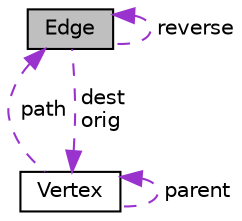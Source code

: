 digraph "Edge"
{
 // LATEX_PDF_SIZE
  edge [fontname="Helvetica",fontsize="10",labelfontname="Helvetica",labelfontsize="10"];
  node [fontname="Helvetica",fontsize="10",shape=record];
  Node1 [label="Edge",height=0.2,width=0.4,color="black", fillcolor="grey75", style="filled", fontcolor="black",tooltip="Edge Class Definition."];
  Node2 -> Node1 [dir="back",color="darkorchid3",fontsize="10",style="dashed",label=" dest\norig" ,fontname="Helvetica"];
  Node2 [label="Vertex",height=0.2,width=0.4,color="black", fillcolor="white", style="filled",URL="$classVertex.html",tooltip="Vertex Class Definition."];
  Node2 -> Node2 [dir="back",color="darkorchid3",fontsize="10",style="dashed",label=" parent" ,fontname="Helvetica"];
  Node1 -> Node2 [dir="back",color="darkorchid3",fontsize="10",style="dashed",label=" path" ,fontname="Helvetica"];
  Node1 -> Node1 [dir="back",color="darkorchid3",fontsize="10",style="dashed",label=" reverse" ,fontname="Helvetica"];
}
